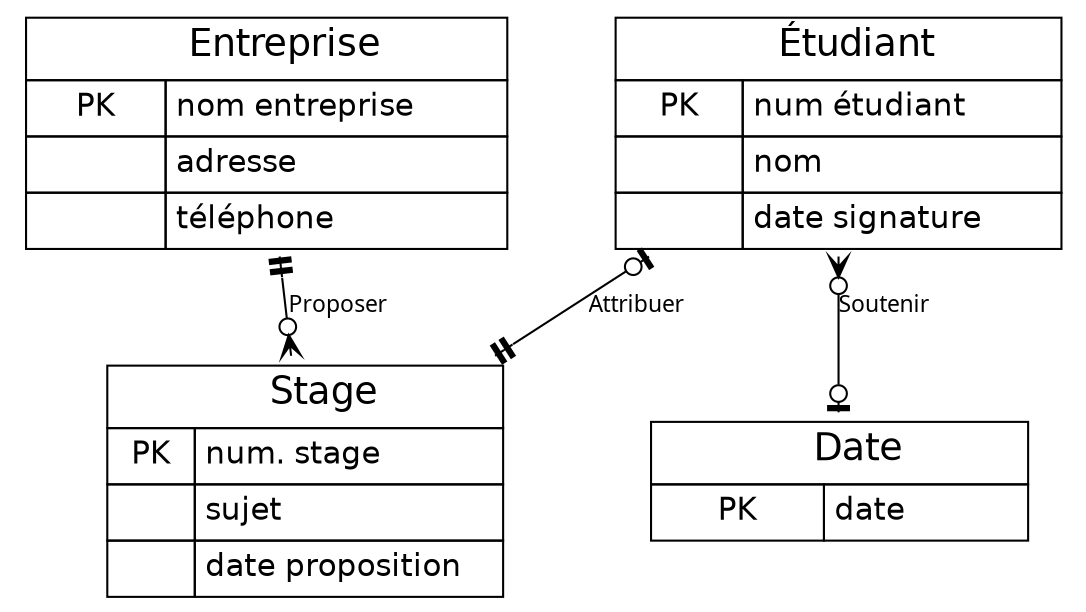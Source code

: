 // Generated by Mocodo 4.0.2

digraph{
  layout=dot
  bgcolor="#FFFFFF"
  nodesep=0.5

  // Nodes
  node [
      shape=none
      fontcolor="#000000"
      fontsize=15
      fontname="Helvetica"
]
  node [
      shape=none
      fontcolor="#000000"
      fontsize=15
      fontname="Helvetica"
]
  1 [label=<<table
        border="0"
        cellborder="1"
        cellspacing="0"
        bgcolor="#FFFFFF"
        color="#000000"
        cellpadding="4"
    >
        <tr>
            <td bgcolor="#FFFFFF" colspan="2">
                <font
                    color="#000000"
                    point-size="18"
                >Entreprise</font>
            </td>
        </tr>
        <tr><td>PK</td><td align="left">nom entreprise</td></tr>
        <tr><td> </td><td align="left">adresse</td></tr>
        <tr><td> </td><td align="left">téléphone</td></tr>
    </table>
>]
  2 [label=<<table
        border="0"
        cellborder="1"
        cellspacing="0"
        bgcolor="#FFFFFF"
        color="#000000"
        cellpadding="4"
    >
        <tr>
            <td bgcolor="#FFFFFF" colspan="2">
                <font
                    color="#000000"
                    point-size="18"
                >Stage</font>
            </td>
        </tr>
        <tr><td>PK</td><td align="left">num. stage</td></tr>
        <tr><td> </td><td align="left">sujet</td></tr>
        <tr><td> </td><td align="left">date proposition</td></tr>
    </table>
>]
  3 [label=<<table
        border="0"
        cellborder="1"
        cellspacing="0"
        bgcolor="#FFFFFF"
        color="#000000"
        cellpadding="4"
    >
        <tr>
            <td bgcolor="#FFFFFF" colspan="2">
                <font
                    color="#000000"
                    point-size="18"
                >Étudiant</font>
            </td>
        </tr>
        <tr><td>PK</td><td align="left">num étudiant</td></tr>
        <tr><td> </td><td align="left">nom</td></tr>
        <tr><td> </td><td align="left">date signature</td></tr>
    </table>
>]
  4 [label=<<table
        border="0"
        cellborder="1"
        cellspacing="0"
        bgcolor="#FFFFFF"
        color="#000000"
        cellpadding="4"
    >
        <tr>
            <td bgcolor="#FFFFFF" colspan="2">
                <font
                    color="#000000"
                    point-size="18"
                >Date</font>
            </td>
        </tr>
        <tr><td>PK</td><td align="left">date</td></tr>
    </table>
>]

  // Edges
  edge [
    penwidth=1
    color="#000000"
    fontcolor="#000000"
    fontname="Futura"
    fontsize=11
    dir=both
  ]
  1 -> 2 [arrowhead="crowodot" arrowtail="teetee" label="Proposer"]
  3 -> 2 [arrowhead="teetee" arrowtail="teeodot" label="Attribuer"]
  3 -> 4 [arrowhead="teeodot" arrowtail="crowodot" label="Soutenir"]
}